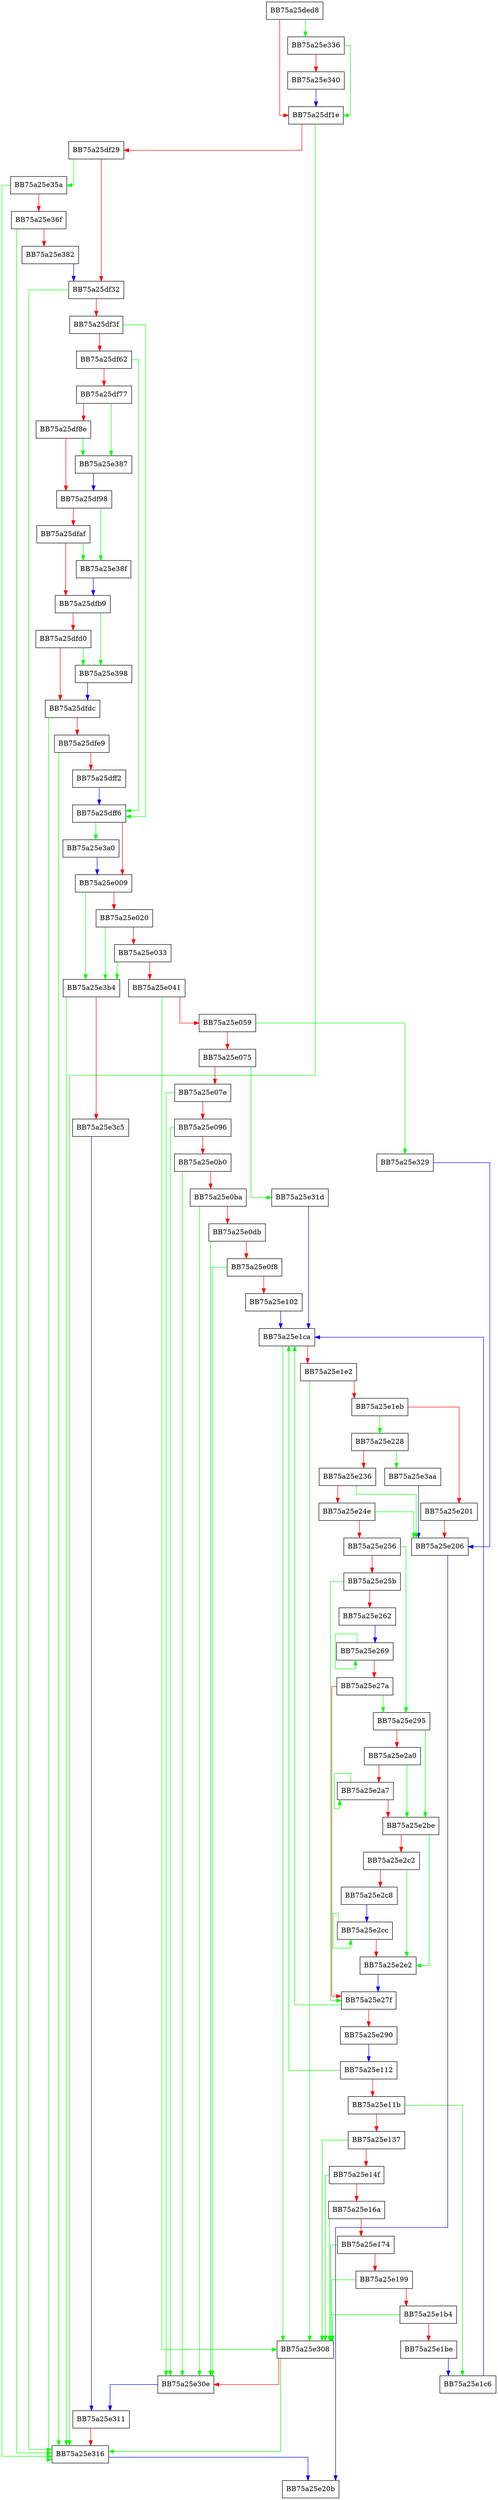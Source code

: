 digraph parseXrefStream {
  node [shape="box"];
  graph [splines=ortho];
  BB75a25ded8 -> BB75a25e336 [color="green"];
  BB75a25ded8 -> BB75a25df1e [color="red"];
  BB75a25df1e -> BB75a25e316 [color="green"];
  BB75a25df1e -> BB75a25df29 [color="red"];
  BB75a25df29 -> BB75a25e35a [color="green"];
  BB75a25df29 -> BB75a25df32 [color="red"];
  BB75a25df32 -> BB75a25e316 [color="green"];
  BB75a25df32 -> BB75a25df3f [color="red"];
  BB75a25df3f -> BB75a25dff6 [color="green"];
  BB75a25df3f -> BB75a25df62 [color="red"];
  BB75a25df62 -> BB75a25dff6 [color="green"];
  BB75a25df62 -> BB75a25df77 [color="red"];
  BB75a25df77 -> BB75a25e387 [color="green"];
  BB75a25df77 -> BB75a25df8e [color="red"];
  BB75a25df8e -> BB75a25e387 [color="green"];
  BB75a25df8e -> BB75a25df98 [color="red"];
  BB75a25df98 -> BB75a25e38f [color="green"];
  BB75a25df98 -> BB75a25dfaf [color="red"];
  BB75a25dfaf -> BB75a25e38f [color="green"];
  BB75a25dfaf -> BB75a25dfb9 [color="red"];
  BB75a25dfb9 -> BB75a25e398 [color="green"];
  BB75a25dfb9 -> BB75a25dfd0 [color="red"];
  BB75a25dfd0 -> BB75a25e398 [color="green"];
  BB75a25dfd0 -> BB75a25dfdc [color="red"];
  BB75a25dfdc -> BB75a25e316 [color="green"];
  BB75a25dfdc -> BB75a25dfe9 [color="red"];
  BB75a25dfe9 -> BB75a25e316 [color="green"];
  BB75a25dfe9 -> BB75a25dff2 [color="red"];
  BB75a25dff2 -> BB75a25dff6 [color="blue"];
  BB75a25dff6 -> BB75a25e3a0 [color="green"];
  BB75a25dff6 -> BB75a25e009 [color="red"];
  BB75a25e009 -> BB75a25e3b4 [color="green"];
  BB75a25e009 -> BB75a25e020 [color="red"];
  BB75a25e020 -> BB75a25e3b4 [color="green"];
  BB75a25e020 -> BB75a25e033 [color="red"];
  BB75a25e033 -> BB75a25e3b4 [color="green"];
  BB75a25e033 -> BB75a25e041 [color="red"];
  BB75a25e041 -> BB75a25e308 [color="green"];
  BB75a25e041 -> BB75a25e059 [color="red"];
  BB75a25e059 -> BB75a25e329 [color="green"];
  BB75a25e059 -> BB75a25e075 [color="red"];
  BB75a25e075 -> BB75a25e31d [color="green"];
  BB75a25e075 -> BB75a25e07e [color="red"];
  BB75a25e07e -> BB75a25e30e [color="green"];
  BB75a25e07e -> BB75a25e096 [color="red"];
  BB75a25e096 -> BB75a25e30e [color="green"];
  BB75a25e096 -> BB75a25e0b0 [color="red"];
  BB75a25e0b0 -> BB75a25e30e [color="green"];
  BB75a25e0b0 -> BB75a25e0ba [color="red"];
  BB75a25e0ba -> BB75a25e30e [color="green"];
  BB75a25e0ba -> BB75a25e0db [color="red"];
  BB75a25e0db -> BB75a25e30e [color="green"];
  BB75a25e0db -> BB75a25e0f8 [color="red"];
  BB75a25e0f8 -> BB75a25e30e [color="green"];
  BB75a25e0f8 -> BB75a25e102 [color="red"];
  BB75a25e102 -> BB75a25e1ca [color="blue"];
  BB75a25e112 -> BB75a25e1ca [color="green"];
  BB75a25e112 -> BB75a25e11b [color="red"];
  BB75a25e11b -> BB75a25e1c6 [color="green"];
  BB75a25e11b -> BB75a25e137 [color="red"];
  BB75a25e137 -> BB75a25e308 [color="green"];
  BB75a25e137 -> BB75a25e14f [color="red"];
  BB75a25e14f -> BB75a25e308 [color="green"];
  BB75a25e14f -> BB75a25e16a [color="red"];
  BB75a25e16a -> BB75a25e308 [color="green"];
  BB75a25e16a -> BB75a25e174 [color="red"];
  BB75a25e174 -> BB75a25e308 [color="green"];
  BB75a25e174 -> BB75a25e199 [color="red"];
  BB75a25e199 -> BB75a25e308 [color="green"];
  BB75a25e199 -> BB75a25e1b4 [color="red"];
  BB75a25e1b4 -> BB75a25e308 [color="green"];
  BB75a25e1b4 -> BB75a25e1be [color="red"];
  BB75a25e1be -> BB75a25e1c6 [color="blue"];
  BB75a25e1c6 -> BB75a25e1ca [color="blue"];
  BB75a25e1ca -> BB75a25e308 [color="green"];
  BB75a25e1ca -> BB75a25e1e2 [color="red"];
  BB75a25e1e2 -> BB75a25e308 [color="green"];
  BB75a25e1e2 -> BB75a25e1eb [color="red"];
  BB75a25e1eb -> BB75a25e228 [color="green"];
  BB75a25e1eb -> BB75a25e201 [color="red"];
  BB75a25e201 -> BB75a25e206 [color="red"];
  BB75a25e206 -> BB75a25e20b [color="blue"];
  BB75a25e228 -> BB75a25e3aa [color="green"];
  BB75a25e228 -> BB75a25e236 [color="red"];
  BB75a25e236 -> BB75a25e206 [color="green"];
  BB75a25e236 -> BB75a25e24e [color="red"];
  BB75a25e24e -> BB75a25e206 [color="green"];
  BB75a25e24e -> BB75a25e256 [color="red"];
  BB75a25e256 -> BB75a25e295 [color="green"];
  BB75a25e256 -> BB75a25e25b [color="red"];
  BB75a25e25b -> BB75a25e27f [color="green"];
  BB75a25e25b -> BB75a25e262 [color="red"];
  BB75a25e262 -> BB75a25e269 [color="blue"];
  BB75a25e269 -> BB75a25e269 [color="green"];
  BB75a25e269 -> BB75a25e27a [color="red"];
  BB75a25e27a -> BB75a25e295 [color="green"];
  BB75a25e27a -> BB75a25e27f [color="red"];
  BB75a25e27f -> BB75a25e1ca [color="green"];
  BB75a25e27f -> BB75a25e290 [color="red"];
  BB75a25e290 -> BB75a25e112 [color="blue"];
  BB75a25e295 -> BB75a25e2be [color="green"];
  BB75a25e295 -> BB75a25e2a0 [color="red"];
  BB75a25e2a0 -> BB75a25e2be [color="green"];
  BB75a25e2a0 -> BB75a25e2a7 [color="red"];
  BB75a25e2a7 -> BB75a25e2a7 [color="green"];
  BB75a25e2a7 -> BB75a25e2be [color="red"];
  BB75a25e2be -> BB75a25e2e2 [color="green"];
  BB75a25e2be -> BB75a25e2c2 [color="red"];
  BB75a25e2c2 -> BB75a25e2e2 [color="green"];
  BB75a25e2c2 -> BB75a25e2c8 [color="red"];
  BB75a25e2c8 -> BB75a25e2cc [color="blue"];
  BB75a25e2cc -> BB75a25e2cc [color="green"];
  BB75a25e2cc -> BB75a25e2e2 [color="red"];
  BB75a25e2e2 -> BB75a25e27f [color="blue"];
  BB75a25e308 -> BB75a25e316 [color="green"];
  BB75a25e308 -> BB75a25e30e [color="red"];
  BB75a25e30e -> BB75a25e311 [color="blue"];
  BB75a25e311 -> BB75a25e316 [color="red"];
  BB75a25e316 -> BB75a25e20b [color="blue"];
  BB75a25e31d -> BB75a25e1ca [color="blue"];
  BB75a25e329 -> BB75a25e206 [color="blue"];
  BB75a25e336 -> BB75a25df1e [color="green"];
  BB75a25e336 -> BB75a25e340 [color="red"];
  BB75a25e340 -> BB75a25df1e [color="blue"];
  BB75a25e35a -> BB75a25e316 [color="green"];
  BB75a25e35a -> BB75a25e36f [color="red"];
  BB75a25e36f -> BB75a25e316 [color="green"];
  BB75a25e36f -> BB75a25e382 [color="red"];
  BB75a25e382 -> BB75a25df32 [color="blue"];
  BB75a25e387 -> BB75a25df98 [color="blue"];
  BB75a25e38f -> BB75a25dfb9 [color="blue"];
  BB75a25e398 -> BB75a25dfdc [color="blue"];
  BB75a25e3a0 -> BB75a25e009 [color="blue"];
  BB75a25e3aa -> BB75a25e206 [color="blue"];
  BB75a25e3b4 -> BB75a25e316 [color="green"];
  BB75a25e3b4 -> BB75a25e3c5 [color="red"];
  BB75a25e3c5 -> BB75a25e311 [color="blue"];
}